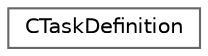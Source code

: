 digraph "Graphical Class Hierarchy"
{
 // LATEX_PDF_SIZE
  bgcolor="transparent";
  edge [fontname=Helvetica,fontsize=10,labelfontname=Helvetica,labelfontsize=10];
  node [fontname=Helvetica,fontsize=10,shape=box,height=0.2,width=0.4];
  rankdir="LR";
  Node0 [id="Node000000",label="CTaskDefinition",height=0.2,width=0.4,color="grey40", fillcolor="white", style="filled",URL="$classCTaskDefinition.html",tooltip="Class for defining a task to be carried out."];
}
